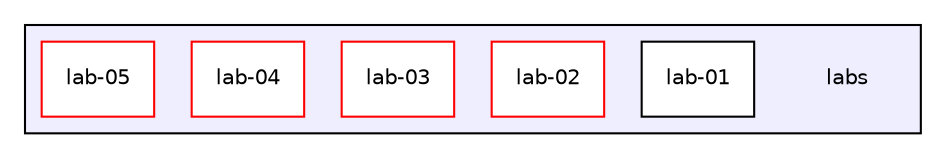 digraph "labs" {
  bgcolor=transparent;
  compound=true
  node [ fontsize="10", fontname="Helvetica"];
  edge [ labelfontsize="10", labelfontname="Helvetica"];
  subgraph clusterdir_bebd83aaf8d4023a6199a571c3b06b14 {
    graph [ bgcolor="#eeeeff", pencolor="black", label="" URL="dir_bebd83aaf8d4023a6199a571c3b06b14.html"];
    dir_bebd83aaf8d4023a6199a571c3b06b14 [shape=plaintext label="labs"];
    dir_70be2847ac6180c88059eabc5d350203 [shape=box label="lab-01" color="black" fillcolor="white" style="filled" URL="dir_70be2847ac6180c88059eabc5d350203.html"];
    dir_a7732e6b5399786d94176c733993048f [shape=box label="lab-02" color="red" fillcolor="white" style="filled" URL="dir_a7732e6b5399786d94176c733993048f.html"];
    dir_df994edd18e4c402f74097ac648f05e4 [shape=box label="lab-03" color="red" fillcolor="white" style="filled" URL="dir_df994edd18e4c402f74097ac648f05e4.html"];
    dir_cbe393866d1784931ce96f16603ce05d [shape=box label="lab-04" color="red" fillcolor="white" style="filled" URL="dir_cbe393866d1784931ce96f16603ce05d.html"];
    dir_e5b530e38a5a1e4e4f183eb6d8da99a8 [shape=box label="lab-05" color="red" fillcolor="white" style="filled" URL="dir_e5b530e38a5a1e4e4f183eb6d8da99a8.html"];
  }
}
